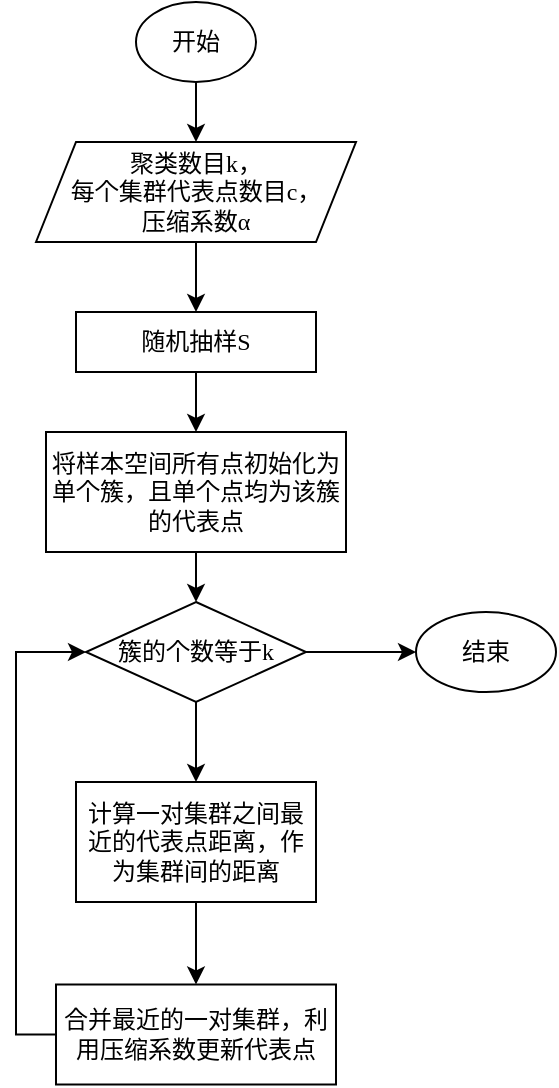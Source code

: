 <mxfile version="14.6.13" type="github">
  <diagram id="C5RBs43oDa-KdzZeNtuy" name="Page-1">
    <mxGraphModel dx="538" dy="523" grid="1" gridSize="10" guides="1" tooltips="1" connect="1" arrows="1" fold="1" page="1" pageScale="1" pageWidth="827" pageHeight="1169" math="0" shadow="0">
      <root>
        <mxCell id="WIyWlLk6GJQsqaUBKTNV-0" />
        <mxCell id="WIyWlLk6GJQsqaUBKTNV-1" parent="WIyWlLk6GJQsqaUBKTNV-0" />
        <mxCell id="WPPH9TGCjQ3yVcIi7_wA-13" value="结束" style="ellipse;whiteSpace=wrap;html=1;fontFamily=宋体;fontSource=https%3A%2F%2Ffonts.googleapis.com%2Fcss%3Ffamily%3D%25E5%25AE%258B%25E4%25BD%2593;" vertex="1" parent="WIyWlLk6GJQsqaUBKTNV-1">
          <mxGeometry x="220" y="345" width="70" height="40" as="geometry" />
        </mxCell>
        <mxCell id="WPPH9TGCjQ3yVcIi7_wA-21" value="" style="edgeStyle=orthogonalEdgeStyle;rounded=0;orthogonalLoop=1;jettySize=auto;html=1;fontFamily=宋体;fontSource=https%3A%2F%2Ffonts.googleapis.com%2Fcss%3Ffamily%3D%25E5%25AE%258B%25E4%25BD%2593;" edge="1" parent="WIyWlLk6GJQsqaUBKTNV-1" source="WPPH9TGCjQ3yVcIi7_wA-19" target="WPPH9TGCjQ3yVcIi7_wA-20">
          <mxGeometry relative="1" as="geometry" />
        </mxCell>
        <mxCell id="WPPH9TGCjQ3yVcIi7_wA-19" value="开始" style="ellipse;whiteSpace=wrap;html=1;fontFamily=宋体;fontSource=https%3A%2F%2Ffonts.googleapis.com%2Fcss%3Ffamily%3D%25E5%25AE%258B%25E4%25BD%2593;" vertex="1" parent="WIyWlLk6GJQsqaUBKTNV-1">
          <mxGeometry x="80" y="40" width="60" height="40" as="geometry" />
        </mxCell>
        <mxCell id="WPPH9TGCjQ3yVcIi7_wA-23" value="" style="edgeStyle=orthogonalEdgeStyle;rounded=0;orthogonalLoop=1;jettySize=auto;html=1;fontFamily=宋体;fontSource=https%3A%2F%2Ffonts.googleapis.com%2Fcss%3Ffamily%3D%25E5%25AE%258B%25E4%25BD%2593;" edge="1" parent="WIyWlLk6GJQsqaUBKTNV-1" source="WPPH9TGCjQ3yVcIi7_wA-20" target="WPPH9TGCjQ3yVcIi7_wA-22">
          <mxGeometry relative="1" as="geometry" />
        </mxCell>
        <mxCell id="WPPH9TGCjQ3yVcIi7_wA-20" value="聚类数目&lt;font face=&quot;Times New Roman&quot;&gt;k&lt;/font&gt;，&lt;br&gt;每个集群代表点数目&lt;font face=&quot;Times New Roman&quot;&gt;c&lt;/font&gt;，&lt;br&gt;压缩系数&lt;font face=&quot;Times New Roman&quot;&gt;α&lt;/font&gt;" style="shape=parallelogram;perimeter=parallelogramPerimeter;whiteSpace=wrap;html=1;fixedSize=1;fontFamily=宋体;fontSource=https%3A%2F%2Ffonts.googleapis.com%2Fcss%3Ffamily%3D%25E5%25AE%258B%25E4%25BD%2593;" vertex="1" parent="WIyWlLk6GJQsqaUBKTNV-1">
          <mxGeometry x="30" y="110" width="160" height="50" as="geometry" />
        </mxCell>
        <mxCell id="WPPH9TGCjQ3yVcIi7_wA-25" value="" style="edgeStyle=orthogonalEdgeStyle;rounded=0;orthogonalLoop=1;jettySize=auto;html=1;fontFamily=宋体;fontSource=https%3A%2F%2Ffonts.googleapis.com%2Fcss%3Ffamily%3D%25E5%25AE%258B%25E4%25BD%2593;" edge="1" parent="WIyWlLk6GJQsqaUBKTNV-1" source="WPPH9TGCjQ3yVcIi7_wA-22" target="WPPH9TGCjQ3yVcIi7_wA-24">
          <mxGeometry relative="1" as="geometry" />
        </mxCell>
        <mxCell id="WPPH9TGCjQ3yVcIi7_wA-22" value="随机抽样&lt;font face=&quot;Times New Roman&quot;&gt;S&lt;/font&gt;" style="whiteSpace=wrap;html=1;fontFamily=宋体;fontSource=https%3A%2F%2Ffonts.googleapis.com%2Fcss%3Ffamily%3D%25E5%25AE%258B%25E4%25BD%2593;" vertex="1" parent="WIyWlLk6GJQsqaUBKTNV-1">
          <mxGeometry x="50" y="195" width="120" height="30" as="geometry" />
        </mxCell>
        <mxCell id="WPPH9TGCjQ3yVcIi7_wA-27" value="" style="edgeStyle=orthogonalEdgeStyle;rounded=0;orthogonalLoop=1;jettySize=auto;html=1;fontFamily=宋体;fontSource=https%3A%2F%2Ffonts.googleapis.com%2Fcss%3Ffamily%3D%25E5%25AE%258B%25E4%25BD%2593;" edge="1" parent="WIyWlLk6GJQsqaUBKTNV-1" source="WPPH9TGCjQ3yVcIi7_wA-24" target="WPPH9TGCjQ3yVcIi7_wA-26">
          <mxGeometry relative="1" as="geometry" />
        </mxCell>
        <mxCell id="WPPH9TGCjQ3yVcIi7_wA-24" value="将样本空间所有点初始化为单个簇，且单个点均为该簇的代表点" style="whiteSpace=wrap;html=1;fontFamily=宋体;fontSource=https%3A%2F%2Ffonts.googleapis.com%2Fcss%3Ffamily%3D%25E5%25AE%258B%25E4%25BD%2593;" vertex="1" parent="WIyWlLk6GJQsqaUBKTNV-1">
          <mxGeometry x="35" y="255" width="150" height="60" as="geometry" />
        </mxCell>
        <mxCell id="WPPH9TGCjQ3yVcIi7_wA-29" value="" style="edgeStyle=orthogonalEdgeStyle;rounded=0;orthogonalLoop=1;jettySize=auto;html=1;fontFamily=宋体;fontSource=https%3A%2F%2Ffonts.googleapis.com%2Fcss%3Ffamily%3D%25E5%25AE%258B%25E4%25BD%2593;" edge="1" parent="WIyWlLk6GJQsqaUBKTNV-1" source="WPPH9TGCjQ3yVcIi7_wA-26" target="WPPH9TGCjQ3yVcIi7_wA-28">
          <mxGeometry relative="1" as="geometry" />
        </mxCell>
        <mxCell id="WPPH9TGCjQ3yVcIi7_wA-33" value="" style="edgeStyle=orthogonalEdgeStyle;rounded=0;orthogonalLoop=1;jettySize=auto;html=1;fontFamily=宋体;fontSource=https%3A%2F%2Ffonts.googleapis.com%2Fcss%3Ffamily%3D%25E5%25AE%258B%25E4%25BD%2593;" edge="1" parent="WIyWlLk6GJQsqaUBKTNV-1" source="WPPH9TGCjQ3yVcIi7_wA-26" target="WPPH9TGCjQ3yVcIi7_wA-13">
          <mxGeometry relative="1" as="geometry" />
        </mxCell>
        <mxCell id="WPPH9TGCjQ3yVcIi7_wA-26" value="簇的个数等于&lt;font face=&quot;Times New Roman&quot;&gt;k&lt;/font&gt;" style="rhombus;whiteSpace=wrap;html=1;fontFamily=宋体;fontSource=https%3A%2F%2Ffonts.googleapis.com%2Fcss%3Ffamily%3D%25E5%25AE%258B%25E4%25BD%2593;" vertex="1" parent="WIyWlLk6GJQsqaUBKTNV-1">
          <mxGeometry x="55" y="340" width="110" height="50" as="geometry" />
        </mxCell>
        <mxCell id="WPPH9TGCjQ3yVcIi7_wA-31" value="" style="edgeStyle=orthogonalEdgeStyle;rounded=0;orthogonalLoop=1;jettySize=auto;html=1;fontFamily=宋体;fontSource=https%3A%2F%2Ffonts.googleapis.com%2Fcss%3Ffamily%3D%25E5%25AE%258B%25E4%25BD%2593;" edge="1" parent="WIyWlLk6GJQsqaUBKTNV-1" source="WPPH9TGCjQ3yVcIi7_wA-28" target="WPPH9TGCjQ3yVcIi7_wA-30">
          <mxGeometry relative="1" as="geometry" />
        </mxCell>
        <mxCell id="WPPH9TGCjQ3yVcIi7_wA-28" value="计算一对集群之间最近的代表点距离，作为集群间的距离" style="whiteSpace=wrap;html=1;fontFamily=宋体;fontSource=https%3A%2F%2Ffonts.googleapis.com%2Fcss%3Ffamily%3D%25E5%25AE%258B%25E4%25BD%2593;" vertex="1" parent="WIyWlLk6GJQsqaUBKTNV-1">
          <mxGeometry x="50" y="430" width="120" height="60" as="geometry" />
        </mxCell>
        <mxCell id="WPPH9TGCjQ3yVcIi7_wA-32" style="edgeStyle=orthogonalEdgeStyle;rounded=0;orthogonalLoop=1;jettySize=auto;html=1;entryX=0;entryY=0.5;entryDx=0;entryDy=0;fontFamily=宋体;fontSource=https%3A%2F%2Ffonts.googleapis.com%2Fcss%3Ffamily%3D%25E5%25AE%258B%25E4%25BD%2593;" edge="1" parent="WIyWlLk6GJQsqaUBKTNV-1" source="WPPH9TGCjQ3yVcIi7_wA-30" target="WPPH9TGCjQ3yVcIi7_wA-26">
          <mxGeometry relative="1" as="geometry">
            <Array as="points">
              <mxPoint x="20" y="556" />
              <mxPoint x="20" y="365" />
            </Array>
          </mxGeometry>
        </mxCell>
        <mxCell id="WPPH9TGCjQ3yVcIi7_wA-30" value="&lt;span&gt;合并最近的一对集群，利用压缩系数更新代表点&lt;/span&gt;" style="whiteSpace=wrap;html=1;fontFamily=宋体;fontSource=https%3A%2F%2Ffonts.googleapis.com%2Fcss%3Ffamily%3D%25E5%25AE%258B%25E4%25BD%2593;" vertex="1" parent="WIyWlLk6GJQsqaUBKTNV-1">
          <mxGeometry x="40" y="531.25" width="140" height="50" as="geometry" />
        </mxCell>
      </root>
    </mxGraphModel>
  </diagram>
</mxfile>
